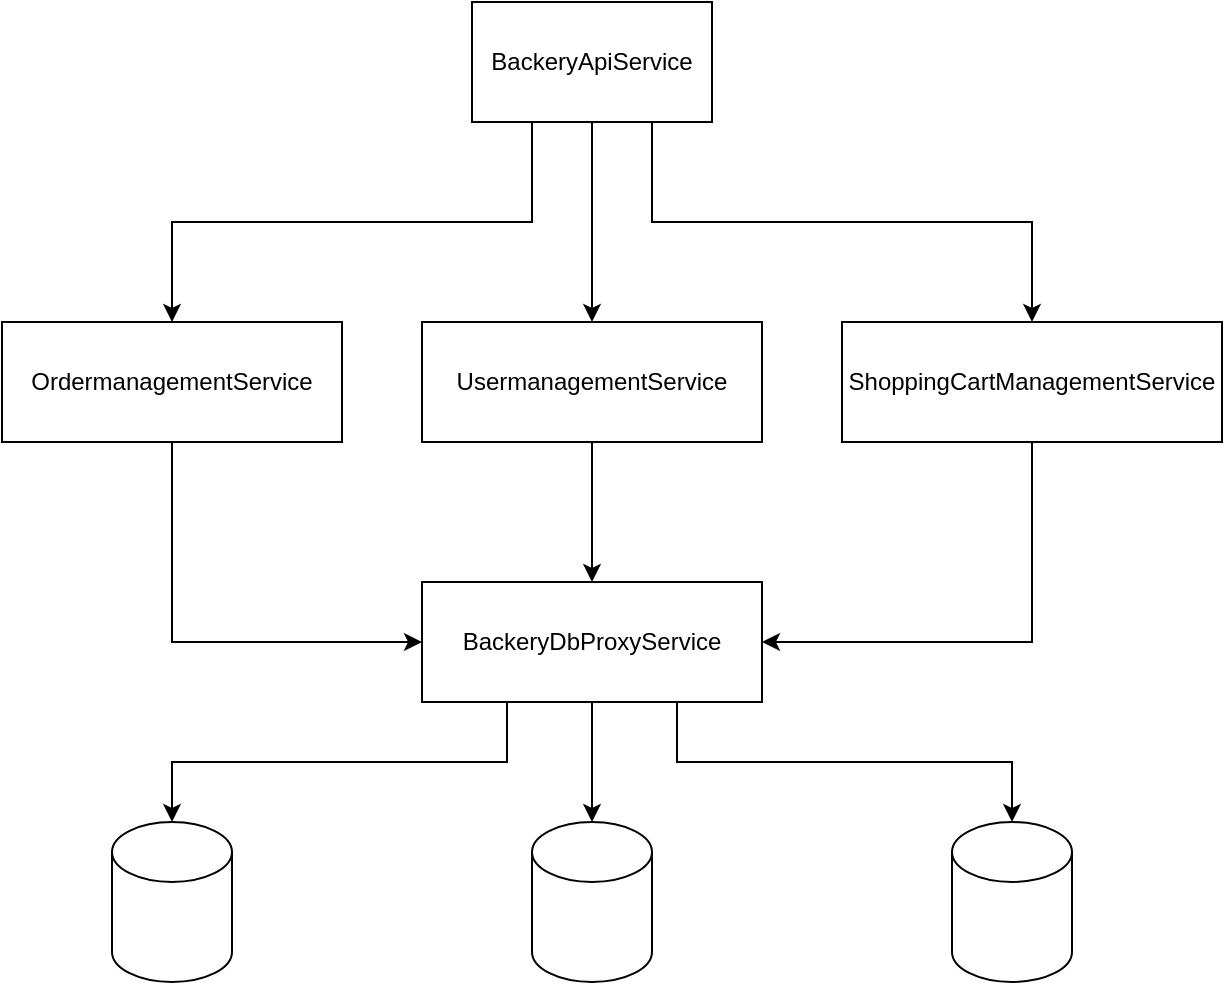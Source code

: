 <mxfile version="21.1.1" type="device">
  <diagram name="Seite-1" id="SU8UCeqzDKl-C5yjzVX0">
    <mxGraphModel dx="1434" dy="779" grid="1" gridSize="10" guides="1" tooltips="1" connect="1" arrows="1" fold="1" page="1" pageScale="1" pageWidth="827" pageHeight="1169" math="0" shadow="0">
      <root>
        <mxCell id="0" />
        <mxCell id="1" parent="0" />
        <mxCell id="JjEjJmbV7H0_ekJr2kXi-5" style="edgeStyle=orthogonalEdgeStyle;rounded=0;orthogonalLoop=1;jettySize=auto;html=1;exitX=0.25;exitY=1;exitDx=0;exitDy=0;" edge="1" parent="1" source="JjEjJmbV7H0_ekJr2kXi-1" target="JjEjJmbV7H0_ekJr2kXi-2">
          <mxGeometry relative="1" as="geometry" />
        </mxCell>
        <mxCell id="JjEjJmbV7H0_ekJr2kXi-6" style="edgeStyle=orthogonalEdgeStyle;rounded=0;orthogonalLoop=1;jettySize=auto;html=1;exitX=0.5;exitY=1;exitDx=0;exitDy=0;" edge="1" parent="1" source="JjEjJmbV7H0_ekJr2kXi-1" target="JjEjJmbV7H0_ekJr2kXi-3">
          <mxGeometry relative="1" as="geometry" />
        </mxCell>
        <mxCell id="JjEjJmbV7H0_ekJr2kXi-7" style="edgeStyle=orthogonalEdgeStyle;rounded=0;orthogonalLoop=1;jettySize=auto;html=1;exitX=0.75;exitY=1;exitDx=0;exitDy=0;entryX=0.5;entryY=0;entryDx=0;entryDy=0;" edge="1" parent="1" source="JjEjJmbV7H0_ekJr2kXi-1" target="JjEjJmbV7H0_ekJr2kXi-4">
          <mxGeometry relative="1" as="geometry" />
        </mxCell>
        <mxCell id="JjEjJmbV7H0_ekJr2kXi-1" value="BackeryApiService" style="rounded=0;whiteSpace=wrap;html=1;" vertex="1" parent="1">
          <mxGeometry x="335" y="150" width="120" height="60" as="geometry" />
        </mxCell>
        <mxCell id="JjEjJmbV7H0_ekJr2kXi-12" style="edgeStyle=orthogonalEdgeStyle;rounded=0;orthogonalLoop=1;jettySize=auto;html=1;exitX=0.5;exitY=1;exitDx=0;exitDy=0;entryX=0;entryY=0.5;entryDx=0;entryDy=0;" edge="1" parent="1" source="JjEjJmbV7H0_ekJr2kXi-2" target="JjEjJmbV7H0_ekJr2kXi-11">
          <mxGeometry relative="1" as="geometry" />
        </mxCell>
        <mxCell id="JjEjJmbV7H0_ekJr2kXi-2" value="OrdermanagementService" style="rounded=0;whiteSpace=wrap;html=1;" vertex="1" parent="1">
          <mxGeometry x="100" y="310" width="170" height="60" as="geometry" />
        </mxCell>
        <mxCell id="JjEjJmbV7H0_ekJr2kXi-13" style="edgeStyle=orthogonalEdgeStyle;rounded=0;orthogonalLoop=1;jettySize=auto;html=1;exitX=0.5;exitY=1;exitDx=0;exitDy=0;" edge="1" parent="1" source="JjEjJmbV7H0_ekJr2kXi-3" target="JjEjJmbV7H0_ekJr2kXi-11">
          <mxGeometry relative="1" as="geometry" />
        </mxCell>
        <mxCell id="JjEjJmbV7H0_ekJr2kXi-3" value="UsermanagementService" style="rounded=0;whiteSpace=wrap;html=1;" vertex="1" parent="1">
          <mxGeometry x="310" y="310" width="170" height="60" as="geometry" />
        </mxCell>
        <mxCell id="JjEjJmbV7H0_ekJr2kXi-14" style="edgeStyle=orthogonalEdgeStyle;rounded=0;orthogonalLoop=1;jettySize=auto;html=1;exitX=0.5;exitY=1;exitDx=0;exitDy=0;entryX=1;entryY=0.5;entryDx=0;entryDy=0;" edge="1" parent="1" source="JjEjJmbV7H0_ekJr2kXi-4" target="JjEjJmbV7H0_ekJr2kXi-11">
          <mxGeometry relative="1" as="geometry" />
        </mxCell>
        <mxCell id="JjEjJmbV7H0_ekJr2kXi-4" value="ShoppingCartManagementService" style="rounded=0;whiteSpace=wrap;html=1;" vertex="1" parent="1">
          <mxGeometry x="520" y="310" width="190" height="60" as="geometry" />
        </mxCell>
        <mxCell id="JjEjJmbV7H0_ekJr2kXi-8" value="" style="shape=cylinder3;whiteSpace=wrap;html=1;boundedLbl=1;backgroundOutline=1;size=15;" vertex="1" parent="1">
          <mxGeometry x="155" y="560" width="60" height="80" as="geometry" />
        </mxCell>
        <mxCell id="JjEjJmbV7H0_ekJr2kXi-9" value="" style="shape=cylinder3;whiteSpace=wrap;html=1;boundedLbl=1;backgroundOutline=1;size=15;" vertex="1" parent="1">
          <mxGeometry x="365" y="560" width="60" height="80" as="geometry" />
        </mxCell>
        <mxCell id="JjEjJmbV7H0_ekJr2kXi-10" value="" style="shape=cylinder3;whiteSpace=wrap;html=1;boundedLbl=1;backgroundOutline=1;size=15;" vertex="1" parent="1">
          <mxGeometry x="575" y="560" width="60" height="80" as="geometry" />
        </mxCell>
        <mxCell id="JjEjJmbV7H0_ekJr2kXi-15" style="edgeStyle=orthogonalEdgeStyle;rounded=0;orthogonalLoop=1;jettySize=auto;html=1;exitX=0.25;exitY=1;exitDx=0;exitDy=0;" edge="1" parent="1" source="JjEjJmbV7H0_ekJr2kXi-11" target="JjEjJmbV7H0_ekJr2kXi-8">
          <mxGeometry relative="1" as="geometry" />
        </mxCell>
        <mxCell id="JjEjJmbV7H0_ekJr2kXi-16" style="edgeStyle=orthogonalEdgeStyle;rounded=0;orthogonalLoop=1;jettySize=auto;html=1;exitX=0.5;exitY=1;exitDx=0;exitDy=0;" edge="1" parent="1" source="JjEjJmbV7H0_ekJr2kXi-11" target="JjEjJmbV7H0_ekJr2kXi-9">
          <mxGeometry relative="1" as="geometry" />
        </mxCell>
        <mxCell id="JjEjJmbV7H0_ekJr2kXi-17" style="edgeStyle=orthogonalEdgeStyle;rounded=0;orthogonalLoop=1;jettySize=auto;html=1;exitX=0.75;exitY=1;exitDx=0;exitDy=0;" edge="1" parent="1" source="JjEjJmbV7H0_ekJr2kXi-11" target="JjEjJmbV7H0_ekJr2kXi-10">
          <mxGeometry relative="1" as="geometry" />
        </mxCell>
        <mxCell id="JjEjJmbV7H0_ekJr2kXi-11" value="BackeryDbProxyService" style="rounded=0;whiteSpace=wrap;html=1;" vertex="1" parent="1">
          <mxGeometry x="310" y="440" width="170" height="60" as="geometry" />
        </mxCell>
      </root>
    </mxGraphModel>
  </diagram>
</mxfile>
